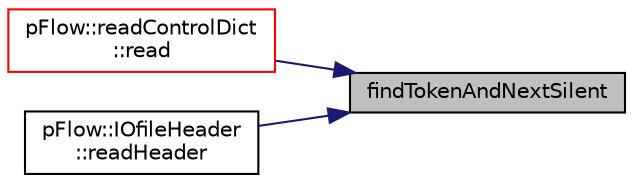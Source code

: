 digraph "findTokenAndNextSilent"
{
 // LATEX_PDF_SIZE
  edge [fontname="Helvetica",fontsize="10",labelfontname="Helvetica",labelfontsize="10"];
  node [fontname="Helvetica",fontsize="10",shape=record];
  rankdir="RL";
  Node1 [label="findTokenAndNextSilent",height=0.2,width=0.4,color="black", fillcolor="grey75", style="filled", fontcolor="black",tooltip=" "];
  Node1 -> Node2 [dir="back",color="midnightblue",fontsize="10",style="solid",fontname="Helvetica"];
  Node2 [label="pFlow::readControlDict\l::read",height=0.2,width=0.4,color="red", fillcolor="white", style="filled",URL="$classpFlow_1_1readControlDict.html#af816873151ddb0126e98bb2f914d8ed5",tooltip=" "];
  Node1 -> Node4 [dir="back",color="midnightblue",fontsize="10",style="solid",fontname="Helvetica"];
  Node4 [label="pFlow::IOfileHeader\l::readHeader",height=0.2,width=0.4,color="black", fillcolor="white", style="filled",URL="$classpFlow_1_1IOfileHeader.html#ad3e735fcc23f3717d149728c03f5074a",tooltip="Read the header in the file."];
}
